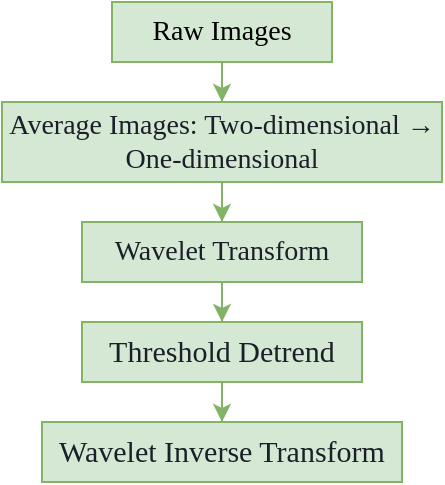 <mxfile version="26.2.8">
  <diagram name="Page-1" id="G5ScMDMeG9ku_5hFClL5">
    <mxGraphModel dx="1044" dy="623" grid="1" gridSize="10" guides="1" tooltips="1" connect="1" arrows="1" fold="1" page="1" pageScale="1" pageWidth="827" pageHeight="1169" math="0" shadow="0">
      <root>
        <mxCell id="0" />
        <mxCell id="1" parent="0" />
        <mxCell id="NAgnXPQE6G2grFAL6IyC-3" value="" style="edgeStyle=orthogonalEdgeStyle;rounded=0;orthogonalLoop=1;jettySize=auto;html=1;fillColor=#d5e8d4;strokeColor=#82b366;labelBackgroundColor=none;arcSize=14;" parent="1" source="NAgnXPQE6G2grFAL6IyC-1" target="NAgnXPQE6G2grFAL6IyC-2" edge="1">
          <mxGeometry relative="1" as="geometry" />
        </mxCell>
        <mxCell id="NAgnXPQE6G2grFAL6IyC-1" value="Raw Images" style="rounded=0;whiteSpace=wrap;html=1;fontFamily=Times New Roman;fontSize=14;align=center;fillColor=#d5e8d4;strokeColor=#82b366;labelBackgroundColor=none;arcSize=14;" parent="1" vertex="1">
          <mxGeometry x="325" y="100" width="110" height="30" as="geometry" />
        </mxCell>
        <mxCell id="NAgnXPQE6G2grFAL6IyC-5" value="" style="edgeStyle=orthogonalEdgeStyle;rounded=0;orthogonalLoop=1;jettySize=auto;html=1;fillColor=#d5e8d4;strokeColor=#82b366;labelBackgroundColor=none;arcSize=14;" parent="1" source="NAgnXPQE6G2grFAL6IyC-2" target="NAgnXPQE6G2grFAL6IyC-4" edge="1">
          <mxGeometry relative="1" as="geometry" />
        </mxCell>
        <mxCell id="NAgnXPQE6G2grFAL6IyC-2" value="&lt;span style=&quot;color: rgb(26, 32, 41); text-align: left;&quot;&gt;Average Images: Two-dimensional → One-dimensional&lt;/span&gt;" style="whiteSpace=wrap;html=1;rounded=0;fontFamily=Times New Roman;fontSize=14;fillColor=#d5e8d4;strokeColor=#82b366;labelBackgroundColor=none;arcSize=14;" parent="1" vertex="1">
          <mxGeometry x="270" y="150" width="220" height="40" as="geometry" />
        </mxCell>
        <mxCell id="NAgnXPQE6G2grFAL6IyC-8" value="" style="edgeStyle=orthogonalEdgeStyle;rounded=0;orthogonalLoop=1;jettySize=auto;html=1;fillColor=#d5e8d4;strokeColor=#82b366;labelBackgroundColor=none;arcSize=14;" parent="1" source="NAgnXPQE6G2grFAL6IyC-4" target="NAgnXPQE6G2grFAL6IyC-7" edge="1">
          <mxGeometry relative="1" as="geometry" />
        </mxCell>
        <mxCell id="NAgnXPQE6G2grFAL6IyC-4" value="&lt;span style=&quot;color: rgb(26, 32, 41); text-align: left;&quot;&gt;Wavelet Transform&lt;/span&gt;" style="whiteSpace=wrap;html=1;fontSize=14;fontFamily=Times New Roman;rounded=0;fillColor=#d5e8d4;strokeColor=#82b366;labelBackgroundColor=none;arcSize=14;" parent="1" vertex="1">
          <mxGeometry x="310" y="210" width="140" height="30" as="geometry" />
        </mxCell>
        <mxCell id="NAgnXPQE6G2grFAL6IyC-6" style="edgeStyle=orthogonalEdgeStyle;rounded=0;orthogonalLoop=1;jettySize=auto;html=1;exitX=0.5;exitY=1;exitDx=0;exitDy=0;fillColor=#d5e8d4;strokeColor=#82b366;labelBackgroundColor=none;arcSize=14;" parent="1" source="NAgnXPQE6G2grFAL6IyC-2" target="NAgnXPQE6G2grFAL6IyC-2" edge="1">
          <mxGeometry relative="1" as="geometry" />
        </mxCell>
        <mxCell id="NAgnXPQE6G2grFAL6IyC-10" value="" style="edgeStyle=orthogonalEdgeStyle;rounded=0;orthogonalLoop=1;jettySize=auto;html=1;fillColor=#d5e8d4;strokeColor=#82b366;labelBackgroundColor=none;arcSize=14;" parent="1" source="NAgnXPQE6G2grFAL6IyC-7" target="NAgnXPQE6G2grFAL6IyC-9" edge="1">
          <mxGeometry relative="1" as="geometry" />
        </mxCell>
        <mxCell id="NAgnXPQE6G2grFAL6IyC-7" value="&lt;span style=&quot;color: rgb(26, 32, 41); font-size: 15px; text-align: left;&quot;&gt;Threshold Detrend&lt;/span&gt;" style="whiteSpace=wrap;html=1;fontSize=14;fontFamily=Times New Roman;rounded=0;fillColor=#d5e8d4;strokeColor=#82b366;labelBackgroundColor=none;arcSize=14;" parent="1" vertex="1">
          <mxGeometry x="310" y="260" width="140" height="30" as="geometry" />
        </mxCell>
        <mxCell id="NAgnXPQE6G2grFAL6IyC-9" value="&lt;span style=&quot;color: rgb(26, 32, 41); font-size: 15px; text-align: left;&quot;&gt;Wavelet Inverse Transform&lt;/span&gt;" style="whiteSpace=wrap;html=1;fontSize=14;fontFamily=Times New Roman;rounded=0;fillColor=#d5e8d4;strokeColor=#82b366;labelBackgroundColor=none;arcSize=14;" parent="1" vertex="1">
          <mxGeometry x="290" y="310" width="180" height="30" as="geometry" />
        </mxCell>
      </root>
    </mxGraphModel>
  </diagram>
</mxfile>
